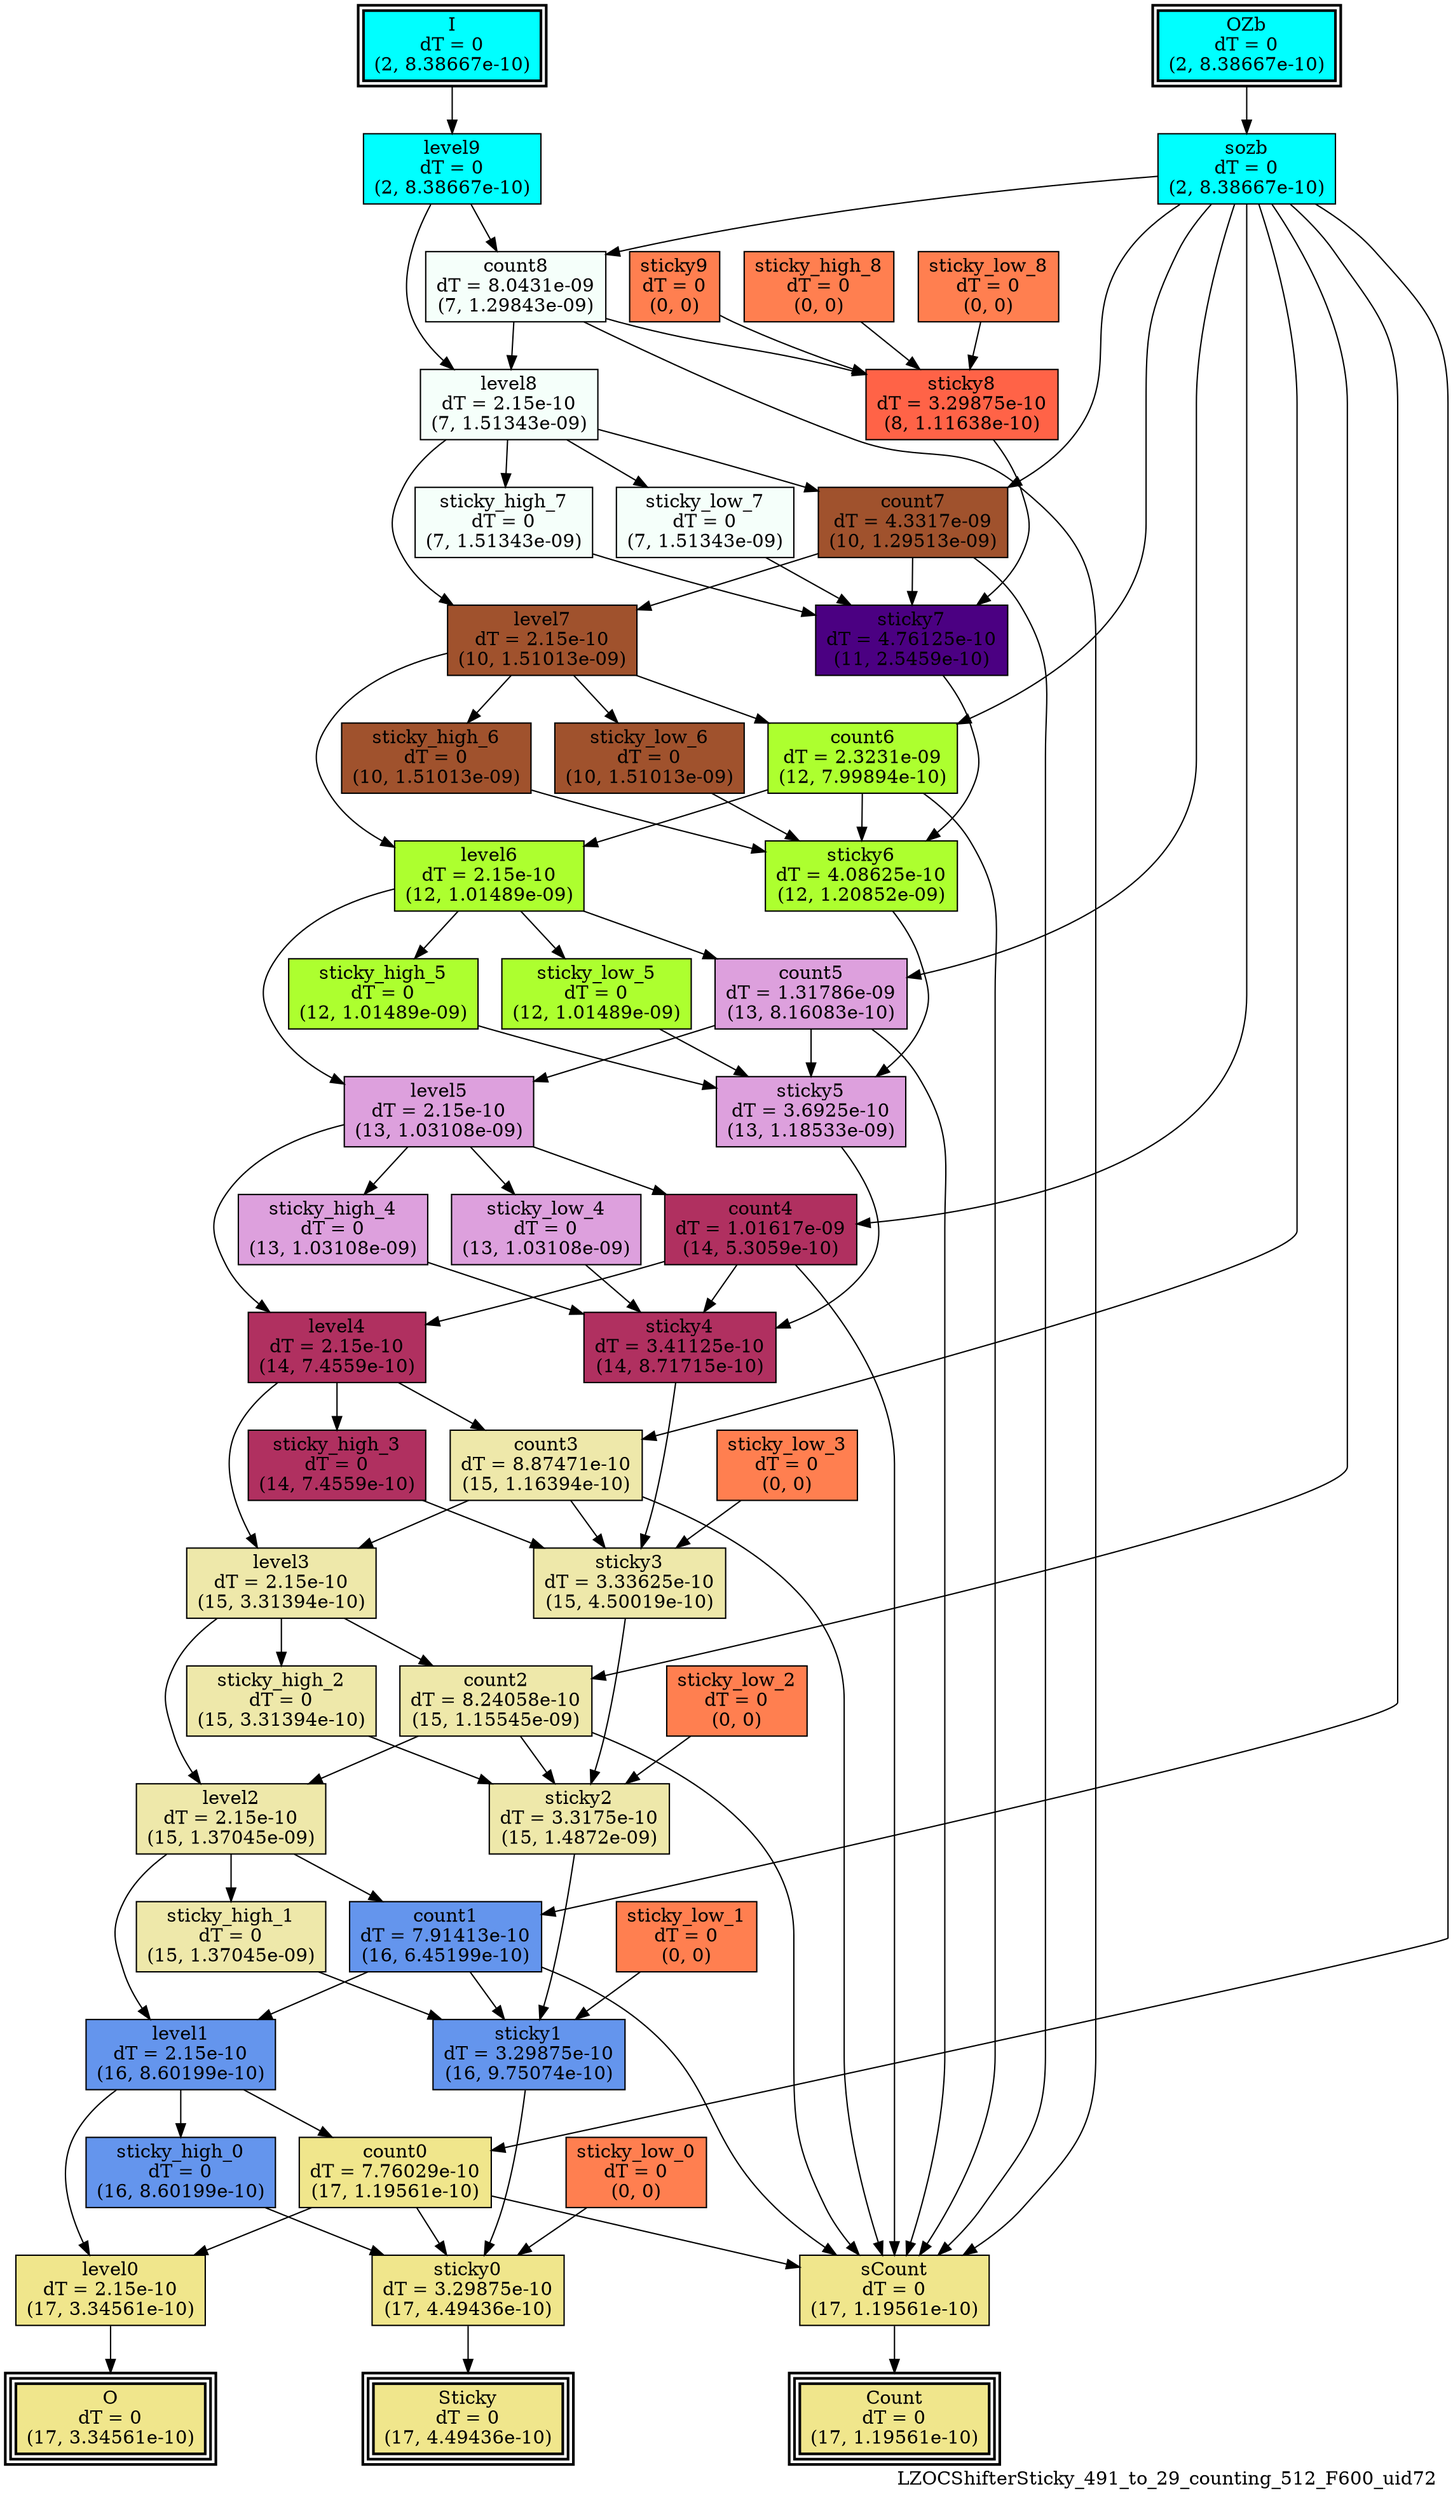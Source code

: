 digraph LZOCShifterSticky_491_to_29_counting_512_F600_uid72
{
	//graph drawing options
	label=LZOCShifterSticky_491_to_29_counting_512_F600_uid72;
	labelloc=bottom;
	labeljust=right;
	ratio=auto;
	nodesep=0.25;
	ranksep=0.5;

	//input/output signals of operator LZOCShifterSticky_491_to_29_counting_512_F600_uid72
	I__LZOCShifterSticky_491_to_29_counting_512_F600_uid72 [ label="I\ndT = 0\n(2, 8.38667e-10)", shape=box, color=black, style="bold, filled", fillcolor=cyan, peripheries=2 ];
	OZb__LZOCShifterSticky_491_to_29_counting_512_F600_uid72 [ label="OZb\ndT = 0\n(2, 8.38667e-10)", shape=box, color=black, style="bold, filled", fillcolor=cyan, peripheries=2 ];
	Count__LZOCShifterSticky_491_to_29_counting_512_F600_uid72 [ label="Count\ndT = 0\n(17, 1.19561e-10)", shape=box, color=black, style="bold, filled", fillcolor=khaki, peripheries=3 ];
	O__LZOCShifterSticky_491_to_29_counting_512_F600_uid72 [ label="O\ndT = 0\n(17, 3.34561e-10)", shape=box, color=black, style="bold, filled", fillcolor=khaki, peripheries=3 ];
	Sticky__LZOCShifterSticky_491_to_29_counting_512_F600_uid72 [ label="Sticky\ndT = 0\n(17, 4.49436e-10)", shape=box, color=black, style="bold, filled", fillcolor=khaki, peripheries=3 ];
	{rank=same I__LZOCShifterSticky_491_to_29_counting_512_F600_uid72, OZb__LZOCShifterSticky_491_to_29_counting_512_F600_uid72};
	{rank=same Count__LZOCShifterSticky_491_to_29_counting_512_F600_uid72, O__LZOCShifterSticky_491_to_29_counting_512_F600_uid72, Sticky__LZOCShifterSticky_491_to_29_counting_512_F600_uid72};
	//internal signals of operator LZOCShifterSticky_491_to_29_counting_512_F600_uid72
	level9__LZOCShifterSticky_491_to_29_counting_512_F600_uid72 [ label="level9\ndT = 0\n(2, 8.38667e-10)", shape=box, color=black, style=filled, fillcolor=cyan, peripheries=1 ];
	sozb__LZOCShifterSticky_491_to_29_counting_512_F600_uid72 [ label="sozb\ndT = 0\n(2, 8.38667e-10)", shape=box, color=black, style=filled, fillcolor=cyan, peripheries=1 ];
	sticky9__LZOCShifterSticky_491_to_29_counting_512_F600_uid72 [ label="sticky9\ndT = 0\n(0, 0)", shape=box, color=black, style=filled, fillcolor=coral, peripheries=1 ];
	count8__LZOCShifterSticky_491_to_29_counting_512_F600_uid72 [ label="count8\ndT = 8.0431e-09\n(7, 1.29843e-09)", shape=box, color=black, style=filled, fillcolor=mintcream, peripheries=1 ];
	level8__LZOCShifterSticky_491_to_29_counting_512_F600_uid72 [ label="level8\ndT = 2.15e-10\n(7, 1.51343e-09)", shape=box, color=black, style=filled, fillcolor=mintcream, peripheries=1 ];
	sticky_high_8__LZOCShifterSticky_491_to_29_counting_512_F600_uid72 [ label="sticky_high_8\ndT = 0\n(0, 0)", shape=box, color=black, style=filled, fillcolor=coral, peripheries=1 ];
	sticky_low_8__LZOCShifterSticky_491_to_29_counting_512_F600_uid72 [ label="sticky_low_8\ndT = 0\n(0, 0)", shape=box, color=black, style=filled, fillcolor=coral, peripheries=1 ];
	sticky8__LZOCShifterSticky_491_to_29_counting_512_F600_uid72 [ label="sticky8\ndT = 3.29875e-10\n(8, 1.11638e-10)", shape=box, color=black, style=filled, fillcolor=tomato, peripheries=1 ];
	count7__LZOCShifterSticky_491_to_29_counting_512_F600_uid72 [ label="count7\ndT = 4.3317e-09\n(10, 1.29513e-09)", shape=box, color=black, style=filled, fillcolor=sienna, peripheries=1 ];
	level7__LZOCShifterSticky_491_to_29_counting_512_F600_uid72 [ label="level7\ndT = 2.15e-10\n(10, 1.51013e-09)", shape=box, color=black, style=filled, fillcolor=sienna, peripheries=1 ];
	sticky_high_7__LZOCShifterSticky_491_to_29_counting_512_F600_uid72 [ label="sticky_high_7\ndT = 0\n(7, 1.51343e-09)", shape=box, color=black, style=filled, fillcolor=mintcream, peripheries=1 ];
	sticky_low_7__LZOCShifterSticky_491_to_29_counting_512_F600_uid72 [ label="sticky_low_7\ndT = 0\n(7, 1.51343e-09)", shape=box, color=black, style=filled, fillcolor=mintcream, peripheries=1 ];
	sticky7__LZOCShifterSticky_491_to_29_counting_512_F600_uid72 [ label="sticky7\ndT = 4.76125e-10\n(11, 2.5459e-10)", shape=box, color=black, style=filled, fillcolor=indigo, peripheries=1 ];
	count6__LZOCShifterSticky_491_to_29_counting_512_F600_uid72 [ label="count6\ndT = 2.3231e-09\n(12, 7.99894e-10)", shape=box, color=black, style=filled, fillcolor=greenyellow, peripheries=1 ];
	level6__LZOCShifterSticky_491_to_29_counting_512_F600_uid72 [ label="level6\ndT = 2.15e-10\n(12, 1.01489e-09)", shape=box, color=black, style=filled, fillcolor=greenyellow, peripheries=1 ];
	sticky_high_6__LZOCShifterSticky_491_to_29_counting_512_F600_uid72 [ label="sticky_high_6\ndT = 0\n(10, 1.51013e-09)", shape=box, color=black, style=filled, fillcolor=sienna, peripheries=1 ];
	sticky_low_6__LZOCShifterSticky_491_to_29_counting_512_F600_uid72 [ label="sticky_low_6\ndT = 0\n(10, 1.51013e-09)", shape=box, color=black, style=filled, fillcolor=sienna, peripheries=1 ];
	sticky6__LZOCShifterSticky_491_to_29_counting_512_F600_uid72 [ label="sticky6\ndT = 4.08625e-10\n(12, 1.20852e-09)", shape=box, color=black, style=filled, fillcolor=greenyellow, peripheries=1 ];
	count5__LZOCShifterSticky_491_to_29_counting_512_F600_uid72 [ label="count5\ndT = 1.31786e-09\n(13, 8.16083e-10)", shape=box, color=black, style=filled, fillcolor=plum, peripheries=1 ];
	level5__LZOCShifterSticky_491_to_29_counting_512_F600_uid72 [ label="level5\ndT = 2.15e-10\n(13, 1.03108e-09)", shape=box, color=black, style=filled, fillcolor=plum, peripheries=1 ];
	sticky_high_5__LZOCShifterSticky_491_to_29_counting_512_F600_uid72 [ label="sticky_high_5\ndT = 0\n(12, 1.01489e-09)", shape=box, color=black, style=filled, fillcolor=greenyellow, peripheries=1 ];
	sticky_low_5__LZOCShifterSticky_491_to_29_counting_512_F600_uid72 [ label="sticky_low_5\ndT = 0\n(12, 1.01489e-09)", shape=box, color=black, style=filled, fillcolor=greenyellow, peripheries=1 ];
	sticky5__LZOCShifterSticky_491_to_29_counting_512_F600_uid72 [ label="sticky5\ndT = 3.6925e-10\n(13, 1.18533e-09)", shape=box, color=black, style=filled, fillcolor=plum, peripheries=1 ];
	count4__LZOCShifterSticky_491_to_29_counting_512_F600_uid72 [ label="count4\ndT = 1.01617e-09\n(14, 5.3059e-10)", shape=box, color=black, style=filled, fillcolor=maroon, peripheries=1 ];
	level4__LZOCShifterSticky_491_to_29_counting_512_F600_uid72 [ label="level4\ndT = 2.15e-10\n(14, 7.4559e-10)", shape=box, color=black, style=filled, fillcolor=maroon, peripheries=1 ];
	sticky_high_4__LZOCShifterSticky_491_to_29_counting_512_F600_uid72 [ label="sticky_high_4\ndT = 0\n(13, 1.03108e-09)", shape=box, color=black, style=filled, fillcolor=plum, peripheries=1 ];
	sticky_low_4__LZOCShifterSticky_491_to_29_counting_512_F600_uid72 [ label="sticky_low_4\ndT = 0\n(13, 1.03108e-09)", shape=box, color=black, style=filled, fillcolor=plum, peripheries=1 ];
	sticky4__LZOCShifterSticky_491_to_29_counting_512_F600_uid72 [ label="sticky4\ndT = 3.41125e-10\n(14, 8.71715e-10)", shape=box, color=black, style=filled, fillcolor=maroon, peripheries=1 ];
	count3__LZOCShifterSticky_491_to_29_counting_512_F600_uid72 [ label="count3\ndT = 8.87471e-10\n(15, 1.16394e-10)", shape=box, color=black, style=filled, fillcolor=palegoldenrod, peripheries=1 ];
	level3__LZOCShifterSticky_491_to_29_counting_512_F600_uid72 [ label="level3\ndT = 2.15e-10\n(15, 3.31394e-10)", shape=box, color=black, style=filled, fillcolor=palegoldenrod, peripheries=1 ];
	sticky_high_3__LZOCShifterSticky_491_to_29_counting_512_F600_uid72 [ label="sticky_high_3\ndT = 0\n(14, 7.4559e-10)", shape=box, color=black, style=filled, fillcolor=maroon, peripheries=1 ];
	sticky_low_3__LZOCShifterSticky_491_to_29_counting_512_F600_uid72 [ label="sticky_low_3\ndT = 0\n(0, 0)", shape=box, color=black, style=filled, fillcolor=coral, peripheries=1 ];
	sticky3__LZOCShifterSticky_491_to_29_counting_512_F600_uid72 [ label="sticky3\ndT = 3.33625e-10\n(15, 4.50019e-10)", shape=box, color=black, style=filled, fillcolor=palegoldenrod, peripheries=1 ];
	count2__LZOCShifterSticky_491_to_29_counting_512_F600_uid72 [ label="count2\ndT = 8.24058e-10\n(15, 1.15545e-09)", shape=box, color=black, style=filled, fillcolor=palegoldenrod, peripheries=1 ];
	level2__LZOCShifterSticky_491_to_29_counting_512_F600_uid72 [ label="level2\ndT = 2.15e-10\n(15, 1.37045e-09)", shape=box, color=black, style=filled, fillcolor=palegoldenrod, peripheries=1 ];
	sticky_high_2__LZOCShifterSticky_491_to_29_counting_512_F600_uid72 [ label="sticky_high_2\ndT = 0\n(15, 3.31394e-10)", shape=box, color=black, style=filled, fillcolor=palegoldenrod, peripheries=1 ];
	sticky_low_2__LZOCShifterSticky_491_to_29_counting_512_F600_uid72 [ label="sticky_low_2\ndT = 0\n(0, 0)", shape=box, color=black, style=filled, fillcolor=coral, peripheries=1 ];
	sticky2__LZOCShifterSticky_491_to_29_counting_512_F600_uid72 [ label="sticky2\ndT = 3.3175e-10\n(15, 1.4872e-09)", shape=box, color=black, style=filled, fillcolor=palegoldenrod, peripheries=1 ];
	count1__LZOCShifterSticky_491_to_29_counting_512_F600_uid72 [ label="count1\ndT = 7.91413e-10\n(16, 6.45199e-10)", shape=box, color=black, style=filled, fillcolor=cornflowerblue, peripheries=1 ];
	level1__LZOCShifterSticky_491_to_29_counting_512_F600_uid72 [ label="level1\ndT = 2.15e-10\n(16, 8.60199e-10)", shape=box, color=black, style=filled, fillcolor=cornflowerblue, peripheries=1 ];
	sticky_high_1__LZOCShifterSticky_491_to_29_counting_512_F600_uid72 [ label="sticky_high_1\ndT = 0\n(15, 1.37045e-09)", shape=box, color=black, style=filled, fillcolor=palegoldenrod, peripheries=1 ];
	sticky_low_1__LZOCShifterSticky_491_to_29_counting_512_F600_uid72 [ label="sticky_low_1\ndT = 0\n(0, 0)", shape=box, color=black, style=filled, fillcolor=coral, peripheries=1 ];
	sticky1__LZOCShifterSticky_491_to_29_counting_512_F600_uid72 [ label="sticky1\ndT = 3.29875e-10\n(16, 9.75074e-10)", shape=box, color=black, style=filled, fillcolor=cornflowerblue, peripheries=1 ];
	count0__LZOCShifterSticky_491_to_29_counting_512_F600_uid72 [ label="count0\ndT = 7.76029e-10\n(17, 1.19561e-10)", shape=box, color=black, style=filled, fillcolor=khaki, peripheries=1 ];
	level0__LZOCShifterSticky_491_to_29_counting_512_F600_uid72 [ label="level0\ndT = 2.15e-10\n(17, 3.34561e-10)", shape=box, color=black, style=filled, fillcolor=khaki, peripheries=1 ];
	sticky_high_0__LZOCShifterSticky_491_to_29_counting_512_F600_uid72 [ label="sticky_high_0\ndT = 0\n(16, 8.60199e-10)", shape=box, color=black, style=filled, fillcolor=cornflowerblue, peripheries=1 ];
	sticky_low_0__LZOCShifterSticky_491_to_29_counting_512_F600_uid72 [ label="sticky_low_0\ndT = 0\n(0, 0)", shape=box, color=black, style=filled, fillcolor=coral, peripheries=1 ];
	sticky0__LZOCShifterSticky_491_to_29_counting_512_F600_uid72 [ label="sticky0\ndT = 3.29875e-10\n(17, 4.49436e-10)", shape=box, color=black, style=filled, fillcolor=khaki, peripheries=1 ];
	sCount__LZOCShifterSticky_491_to_29_counting_512_F600_uid72 [ label="sCount\ndT = 0\n(17, 1.19561e-10)", shape=box, color=black, style=filled, fillcolor=khaki, peripheries=1 ];

	//subcomponents of operator LZOCShifterSticky_491_to_29_counting_512_F600_uid72

	//input and internal signal connections of operator LZOCShifterSticky_491_to_29_counting_512_F600_uid72
	I__LZOCShifterSticky_491_to_29_counting_512_F600_uid72 -> level9__LZOCShifterSticky_491_to_29_counting_512_F600_uid72 [ arrowhead=normal, arrowsize=1.0, arrowtail=normal, color=black, dir=forward  ];
	OZb__LZOCShifterSticky_491_to_29_counting_512_F600_uid72 -> sozb__LZOCShifterSticky_491_to_29_counting_512_F600_uid72 [ arrowhead=normal, arrowsize=1.0, arrowtail=normal, color=black, dir=forward  ];
	level9__LZOCShifterSticky_491_to_29_counting_512_F600_uid72 -> count8__LZOCShifterSticky_491_to_29_counting_512_F600_uid72 [ arrowhead=normal, arrowsize=1.0, arrowtail=normal, color=black, dir=forward  ];
	level9__LZOCShifterSticky_491_to_29_counting_512_F600_uid72 -> level8__LZOCShifterSticky_491_to_29_counting_512_F600_uid72 [ arrowhead=normal, arrowsize=1.0, arrowtail=normal, color=black, dir=forward  ];
	sozb__LZOCShifterSticky_491_to_29_counting_512_F600_uid72 -> count8__LZOCShifterSticky_491_to_29_counting_512_F600_uid72 [ arrowhead=normal, arrowsize=1.0, arrowtail=normal, color=black, dir=forward  ];
	sozb__LZOCShifterSticky_491_to_29_counting_512_F600_uid72 -> count7__LZOCShifterSticky_491_to_29_counting_512_F600_uid72 [ arrowhead=normal, arrowsize=1.0, arrowtail=normal, color=black, dir=forward  ];
	sozb__LZOCShifterSticky_491_to_29_counting_512_F600_uid72 -> count6__LZOCShifterSticky_491_to_29_counting_512_F600_uid72 [ arrowhead=normal, arrowsize=1.0, arrowtail=normal, color=black, dir=forward  ];
	sozb__LZOCShifterSticky_491_to_29_counting_512_F600_uid72 -> count5__LZOCShifterSticky_491_to_29_counting_512_F600_uid72 [ arrowhead=normal, arrowsize=1.0, arrowtail=normal, color=black, dir=forward  ];
	sozb__LZOCShifterSticky_491_to_29_counting_512_F600_uid72 -> count4__LZOCShifterSticky_491_to_29_counting_512_F600_uid72 [ arrowhead=normal, arrowsize=1.0, arrowtail=normal, color=black, dir=forward  ];
	sozb__LZOCShifterSticky_491_to_29_counting_512_F600_uid72 -> count3__LZOCShifterSticky_491_to_29_counting_512_F600_uid72 [ arrowhead=normal, arrowsize=1.0, arrowtail=normal, color=black, dir=forward  ];
	sozb__LZOCShifterSticky_491_to_29_counting_512_F600_uid72 -> count2__LZOCShifterSticky_491_to_29_counting_512_F600_uid72 [ arrowhead=normal, arrowsize=1.0, arrowtail=normal, color=black, dir=forward  ];
	sozb__LZOCShifterSticky_491_to_29_counting_512_F600_uid72 -> count1__LZOCShifterSticky_491_to_29_counting_512_F600_uid72 [ arrowhead=normal, arrowsize=1.0, arrowtail=normal, color=black, dir=forward  ];
	sozb__LZOCShifterSticky_491_to_29_counting_512_F600_uid72 -> count0__LZOCShifterSticky_491_to_29_counting_512_F600_uid72 [ arrowhead=normal, arrowsize=1.0, arrowtail=normal, color=black, dir=forward  ];
	sticky9__LZOCShifterSticky_491_to_29_counting_512_F600_uid72 -> sticky8__LZOCShifterSticky_491_to_29_counting_512_F600_uid72 [ arrowhead=normal, arrowsize=1.0, arrowtail=normal, color=black, dir=forward  ];
	count8__LZOCShifterSticky_491_to_29_counting_512_F600_uid72 -> level8__LZOCShifterSticky_491_to_29_counting_512_F600_uid72 [ arrowhead=normal, arrowsize=1.0, arrowtail=normal, color=black, dir=forward  ];
	count8__LZOCShifterSticky_491_to_29_counting_512_F600_uid72 -> sticky8__LZOCShifterSticky_491_to_29_counting_512_F600_uid72 [ arrowhead=normal, arrowsize=1.0, arrowtail=normal, color=black, dir=forward  ];
	count8__LZOCShifterSticky_491_to_29_counting_512_F600_uid72 -> sCount__LZOCShifterSticky_491_to_29_counting_512_F600_uid72 [ arrowhead=normal, arrowsize=1.0, arrowtail=normal, color=black, dir=forward  ];
	level8__LZOCShifterSticky_491_to_29_counting_512_F600_uid72 -> count7__LZOCShifterSticky_491_to_29_counting_512_F600_uid72 [ arrowhead=normal, arrowsize=1.0, arrowtail=normal, color=black, dir=forward  ];
	level8__LZOCShifterSticky_491_to_29_counting_512_F600_uid72 -> level7__LZOCShifterSticky_491_to_29_counting_512_F600_uid72 [ arrowhead=normal, arrowsize=1.0, arrowtail=normal, color=black, dir=forward  ];
	level8__LZOCShifterSticky_491_to_29_counting_512_F600_uid72 -> sticky_high_7__LZOCShifterSticky_491_to_29_counting_512_F600_uid72 [ arrowhead=normal, arrowsize=1.0, arrowtail=normal, color=black, dir=forward  ];
	level8__LZOCShifterSticky_491_to_29_counting_512_F600_uid72 -> sticky_low_7__LZOCShifterSticky_491_to_29_counting_512_F600_uid72 [ arrowhead=normal, arrowsize=1.0, arrowtail=normal, color=black, dir=forward  ];
	sticky_high_8__LZOCShifterSticky_491_to_29_counting_512_F600_uid72 -> sticky8__LZOCShifterSticky_491_to_29_counting_512_F600_uid72 [ arrowhead=normal, arrowsize=1.0, arrowtail=normal, color=black, dir=forward  ];
	sticky_low_8__LZOCShifterSticky_491_to_29_counting_512_F600_uid72 -> sticky8__LZOCShifterSticky_491_to_29_counting_512_F600_uid72 [ arrowhead=normal, arrowsize=1.0, arrowtail=normal, color=black, dir=forward  ];
	sticky8__LZOCShifterSticky_491_to_29_counting_512_F600_uid72 -> sticky7__LZOCShifterSticky_491_to_29_counting_512_F600_uid72 [ arrowhead=normal, arrowsize=1.0, arrowtail=normal, color=black, dir=forward  ];
	count7__LZOCShifterSticky_491_to_29_counting_512_F600_uid72 -> level7__LZOCShifterSticky_491_to_29_counting_512_F600_uid72 [ arrowhead=normal, arrowsize=1.0, arrowtail=normal, color=black, dir=forward  ];
	count7__LZOCShifterSticky_491_to_29_counting_512_F600_uid72 -> sticky7__LZOCShifterSticky_491_to_29_counting_512_F600_uid72 [ arrowhead=normal, arrowsize=1.0, arrowtail=normal, color=black, dir=forward  ];
	count7__LZOCShifterSticky_491_to_29_counting_512_F600_uid72 -> sCount__LZOCShifterSticky_491_to_29_counting_512_F600_uid72 [ arrowhead=normal, arrowsize=1.0, arrowtail=normal, color=black, dir=forward  ];
	level7__LZOCShifterSticky_491_to_29_counting_512_F600_uid72 -> count6__LZOCShifterSticky_491_to_29_counting_512_F600_uid72 [ arrowhead=normal, arrowsize=1.0, arrowtail=normal, color=black, dir=forward  ];
	level7__LZOCShifterSticky_491_to_29_counting_512_F600_uid72 -> level6__LZOCShifterSticky_491_to_29_counting_512_F600_uid72 [ arrowhead=normal, arrowsize=1.0, arrowtail=normal, color=black, dir=forward  ];
	level7__LZOCShifterSticky_491_to_29_counting_512_F600_uid72 -> sticky_high_6__LZOCShifterSticky_491_to_29_counting_512_F600_uid72 [ arrowhead=normal, arrowsize=1.0, arrowtail=normal, color=black, dir=forward  ];
	level7__LZOCShifterSticky_491_to_29_counting_512_F600_uid72 -> sticky_low_6__LZOCShifterSticky_491_to_29_counting_512_F600_uid72 [ arrowhead=normal, arrowsize=1.0, arrowtail=normal, color=black, dir=forward  ];
	sticky_high_7__LZOCShifterSticky_491_to_29_counting_512_F600_uid72 -> sticky7__LZOCShifterSticky_491_to_29_counting_512_F600_uid72 [ arrowhead=normal, arrowsize=1.0, arrowtail=normal, color=black, dir=forward  ];
	sticky_low_7__LZOCShifterSticky_491_to_29_counting_512_F600_uid72 -> sticky7__LZOCShifterSticky_491_to_29_counting_512_F600_uid72 [ arrowhead=normal, arrowsize=1.0, arrowtail=normal, color=black, dir=forward  ];
	sticky7__LZOCShifterSticky_491_to_29_counting_512_F600_uid72 -> sticky6__LZOCShifterSticky_491_to_29_counting_512_F600_uid72 [ arrowhead=normal, arrowsize=1.0, arrowtail=normal, color=black, dir=forward  ];
	count6__LZOCShifterSticky_491_to_29_counting_512_F600_uid72 -> level6__LZOCShifterSticky_491_to_29_counting_512_F600_uid72 [ arrowhead=normal, arrowsize=1.0, arrowtail=normal, color=black, dir=forward  ];
	count6__LZOCShifterSticky_491_to_29_counting_512_F600_uid72 -> sticky6__LZOCShifterSticky_491_to_29_counting_512_F600_uid72 [ arrowhead=normal, arrowsize=1.0, arrowtail=normal, color=black, dir=forward  ];
	count6__LZOCShifterSticky_491_to_29_counting_512_F600_uid72 -> sCount__LZOCShifterSticky_491_to_29_counting_512_F600_uid72 [ arrowhead=normal, arrowsize=1.0, arrowtail=normal, color=black, dir=forward  ];
	level6__LZOCShifterSticky_491_to_29_counting_512_F600_uid72 -> count5__LZOCShifterSticky_491_to_29_counting_512_F600_uid72 [ arrowhead=normal, arrowsize=1.0, arrowtail=normal, color=black, dir=forward  ];
	level6__LZOCShifterSticky_491_to_29_counting_512_F600_uid72 -> level5__LZOCShifterSticky_491_to_29_counting_512_F600_uid72 [ arrowhead=normal, arrowsize=1.0, arrowtail=normal, color=black, dir=forward  ];
	level6__LZOCShifterSticky_491_to_29_counting_512_F600_uid72 -> sticky_high_5__LZOCShifterSticky_491_to_29_counting_512_F600_uid72 [ arrowhead=normal, arrowsize=1.0, arrowtail=normal, color=black, dir=forward  ];
	level6__LZOCShifterSticky_491_to_29_counting_512_F600_uid72 -> sticky_low_5__LZOCShifterSticky_491_to_29_counting_512_F600_uid72 [ arrowhead=normal, arrowsize=1.0, arrowtail=normal, color=black, dir=forward  ];
	sticky_high_6__LZOCShifterSticky_491_to_29_counting_512_F600_uid72 -> sticky6__LZOCShifterSticky_491_to_29_counting_512_F600_uid72 [ arrowhead=normal, arrowsize=1.0, arrowtail=normal, color=black, dir=forward  ];
	sticky_low_6__LZOCShifterSticky_491_to_29_counting_512_F600_uid72 -> sticky6__LZOCShifterSticky_491_to_29_counting_512_F600_uid72 [ arrowhead=normal, arrowsize=1.0, arrowtail=normal, color=black, dir=forward  ];
	sticky6__LZOCShifterSticky_491_to_29_counting_512_F600_uid72 -> sticky5__LZOCShifterSticky_491_to_29_counting_512_F600_uid72 [ arrowhead=normal, arrowsize=1.0, arrowtail=normal, color=black, dir=forward  ];
	count5__LZOCShifterSticky_491_to_29_counting_512_F600_uid72 -> level5__LZOCShifterSticky_491_to_29_counting_512_F600_uid72 [ arrowhead=normal, arrowsize=1.0, arrowtail=normal, color=black, dir=forward  ];
	count5__LZOCShifterSticky_491_to_29_counting_512_F600_uid72 -> sticky5__LZOCShifterSticky_491_to_29_counting_512_F600_uid72 [ arrowhead=normal, arrowsize=1.0, arrowtail=normal, color=black, dir=forward  ];
	count5__LZOCShifterSticky_491_to_29_counting_512_F600_uid72 -> sCount__LZOCShifterSticky_491_to_29_counting_512_F600_uid72 [ arrowhead=normal, arrowsize=1.0, arrowtail=normal, color=black, dir=forward  ];
	level5__LZOCShifterSticky_491_to_29_counting_512_F600_uid72 -> count4__LZOCShifterSticky_491_to_29_counting_512_F600_uid72 [ arrowhead=normal, arrowsize=1.0, arrowtail=normal, color=black, dir=forward  ];
	level5__LZOCShifterSticky_491_to_29_counting_512_F600_uid72 -> level4__LZOCShifterSticky_491_to_29_counting_512_F600_uid72 [ arrowhead=normal, arrowsize=1.0, arrowtail=normal, color=black, dir=forward  ];
	level5__LZOCShifterSticky_491_to_29_counting_512_F600_uid72 -> sticky_high_4__LZOCShifterSticky_491_to_29_counting_512_F600_uid72 [ arrowhead=normal, arrowsize=1.0, arrowtail=normal, color=black, dir=forward  ];
	level5__LZOCShifterSticky_491_to_29_counting_512_F600_uid72 -> sticky_low_4__LZOCShifterSticky_491_to_29_counting_512_F600_uid72 [ arrowhead=normal, arrowsize=1.0, arrowtail=normal, color=black, dir=forward  ];
	sticky_high_5__LZOCShifterSticky_491_to_29_counting_512_F600_uid72 -> sticky5__LZOCShifterSticky_491_to_29_counting_512_F600_uid72 [ arrowhead=normal, arrowsize=1.0, arrowtail=normal, color=black, dir=forward  ];
	sticky_low_5__LZOCShifterSticky_491_to_29_counting_512_F600_uid72 -> sticky5__LZOCShifterSticky_491_to_29_counting_512_F600_uid72 [ arrowhead=normal, arrowsize=1.0, arrowtail=normal, color=black, dir=forward  ];
	sticky5__LZOCShifterSticky_491_to_29_counting_512_F600_uid72 -> sticky4__LZOCShifterSticky_491_to_29_counting_512_F600_uid72 [ arrowhead=normal, arrowsize=1.0, arrowtail=normal, color=black, dir=forward  ];
	count4__LZOCShifterSticky_491_to_29_counting_512_F600_uid72 -> level4__LZOCShifterSticky_491_to_29_counting_512_F600_uid72 [ arrowhead=normal, arrowsize=1.0, arrowtail=normal, color=black, dir=forward  ];
	count4__LZOCShifterSticky_491_to_29_counting_512_F600_uid72 -> sticky4__LZOCShifterSticky_491_to_29_counting_512_F600_uid72 [ arrowhead=normal, arrowsize=1.0, arrowtail=normal, color=black, dir=forward  ];
	count4__LZOCShifterSticky_491_to_29_counting_512_F600_uid72 -> sCount__LZOCShifterSticky_491_to_29_counting_512_F600_uid72 [ arrowhead=normal, arrowsize=1.0, arrowtail=normal, color=black, dir=forward  ];
	level4__LZOCShifterSticky_491_to_29_counting_512_F600_uid72 -> count3__LZOCShifterSticky_491_to_29_counting_512_F600_uid72 [ arrowhead=normal, arrowsize=1.0, arrowtail=normal, color=black, dir=forward  ];
	level4__LZOCShifterSticky_491_to_29_counting_512_F600_uid72 -> level3__LZOCShifterSticky_491_to_29_counting_512_F600_uid72 [ arrowhead=normal, arrowsize=1.0, arrowtail=normal, color=black, dir=forward  ];
	level4__LZOCShifterSticky_491_to_29_counting_512_F600_uid72 -> sticky_high_3__LZOCShifterSticky_491_to_29_counting_512_F600_uid72 [ arrowhead=normal, arrowsize=1.0, arrowtail=normal, color=black, dir=forward  ];
	sticky_high_4__LZOCShifterSticky_491_to_29_counting_512_F600_uid72 -> sticky4__LZOCShifterSticky_491_to_29_counting_512_F600_uid72 [ arrowhead=normal, arrowsize=1.0, arrowtail=normal, color=black, dir=forward  ];
	sticky_low_4__LZOCShifterSticky_491_to_29_counting_512_F600_uid72 -> sticky4__LZOCShifterSticky_491_to_29_counting_512_F600_uid72 [ arrowhead=normal, arrowsize=1.0, arrowtail=normal, color=black, dir=forward  ];
	sticky4__LZOCShifterSticky_491_to_29_counting_512_F600_uid72 -> sticky3__LZOCShifterSticky_491_to_29_counting_512_F600_uid72 [ arrowhead=normal, arrowsize=1.0, arrowtail=normal, color=black, dir=forward  ];
	count3__LZOCShifterSticky_491_to_29_counting_512_F600_uid72 -> level3__LZOCShifterSticky_491_to_29_counting_512_F600_uid72 [ arrowhead=normal, arrowsize=1.0, arrowtail=normal, color=black, dir=forward  ];
	count3__LZOCShifterSticky_491_to_29_counting_512_F600_uid72 -> sticky3__LZOCShifterSticky_491_to_29_counting_512_F600_uid72 [ arrowhead=normal, arrowsize=1.0, arrowtail=normal, color=black, dir=forward  ];
	count3__LZOCShifterSticky_491_to_29_counting_512_F600_uid72 -> sCount__LZOCShifterSticky_491_to_29_counting_512_F600_uid72 [ arrowhead=normal, arrowsize=1.0, arrowtail=normal, color=black, dir=forward  ];
	level3__LZOCShifterSticky_491_to_29_counting_512_F600_uid72 -> count2__LZOCShifterSticky_491_to_29_counting_512_F600_uid72 [ arrowhead=normal, arrowsize=1.0, arrowtail=normal, color=black, dir=forward  ];
	level3__LZOCShifterSticky_491_to_29_counting_512_F600_uid72 -> level2__LZOCShifterSticky_491_to_29_counting_512_F600_uid72 [ arrowhead=normal, arrowsize=1.0, arrowtail=normal, color=black, dir=forward  ];
	level3__LZOCShifterSticky_491_to_29_counting_512_F600_uid72 -> sticky_high_2__LZOCShifterSticky_491_to_29_counting_512_F600_uid72 [ arrowhead=normal, arrowsize=1.0, arrowtail=normal, color=black, dir=forward  ];
	sticky_high_3__LZOCShifterSticky_491_to_29_counting_512_F600_uid72 -> sticky3__LZOCShifterSticky_491_to_29_counting_512_F600_uid72 [ arrowhead=normal, arrowsize=1.0, arrowtail=normal, color=black, dir=forward  ];
	sticky_low_3__LZOCShifterSticky_491_to_29_counting_512_F600_uid72 -> sticky3__LZOCShifterSticky_491_to_29_counting_512_F600_uid72 [ arrowhead=normal, arrowsize=1.0, arrowtail=normal, color=black, dir=forward  ];
	sticky3__LZOCShifterSticky_491_to_29_counting_512_F600_uid72 -> sticky2__LZOCShifterSticky_491_to_29_counting_512_F600_uid72 [ arrowhead=normal, arrowsize=1.0, arrowtail=normal, color=black, dir=forward  ];
	count2__LZOCShifterSticky_491_to_29_counting_512_F600_uid72 -> level2__LZOCShifterSticky_491_to_29_counting_512_F600_uid72 [ arrowhead=normal, arrowsize=1.0, arrowtail=normal, color=black, dir=forward  ];
	count2__LZOCShifterSticky_491_to_29_counting_512_F600_uid72 -> sticky2__LZOCShifterSticky_491_to_29_counting_512_F600_uid72 [ arrowhead=normal, arrowsize=1.0, arrowtail=normal, color=black, dir=forward  ];
	count2__LZOCShifterSticky_491_to_29_counting_512_F600_uid72 -> sCount__LZOCShifterSticky_491_to_29_counting_512_F600_uid72 [ arrowhead=normal, arrowsize=1.0, arrowtail=normal, color=black, dir=forward  ];
	level2__LZOCShifterSticky_491_to_29_counting_512_F600_uid72 -> count1__LZOCShifterSticky_491_to_29_counting_512_F600_uid72 [ arrowhead=normal, arrowsize=1.0, arrowtail=normal, color=black, dir=forward  ];
	level2__LZOCShifterSticky_491_to_29_counting_512_F600_uid72 -> level1__LZOCShifterSticky_491_to_29_counting_512_F600_uid72 [ arrowhead=normal, arrowsize=1.0, arrowtail=normal, color=black, dir=forward  ];
	level2__LZOCShifterSticky_491_to_29_counting_512_F600_uid72 -> sticky_high_1__LZOCShifterSticky_491_to_29_counting_512_F600_uid72 [ arrowhead=normal, arrowsize=1.0, arrowtail=normal, color=black, dir=forward  ];
	sticky_high_2__LZOCShifterSticky_491_to_29_counting_512_F600_uid72 -> sticky2__LZOCShifterSticky_491_to_29_counting_512_F600_uid72 [ arrowhead=normal, arrowsize=1.0, arrowtail=normal, color=black, dir=forward  ];
	sticky_low_2__LZOCShifterSticky_491_to_29_counting_512_F600_uid72 -> sticky2__LZOCShifterSticky_491_to_29_counting_512_F600_uid72 [ arrowhead=normal, arrowsize=1.0, arrowtail=normal, color=black, dir=forward  ];
	sticky2__LZOCShifterSticky_491_to_29_counting_512_F600_uid72 -> sticky1__LZOCShifterSticky_491_to_29_counting_512_F600_uid72 [ arrowhead=normal, arrowsize=1.0, arrowtail=normal, color=black, dir=forward  ];
	count1__LZOCShifterSticky_491_to_29_counting_512_F600_uid72 -> level1__LZOCShifterSticky_491_to_29_counting_512_F600_uid72 [ arrowhead=normal, arrowsize=1.0, arrowtail=normal, color=black, dir=forward  ];
	count1__LZOCShifterSticky_491_to_29_counting_512_F600_uid72 -> sticky1__LZOCShifterSticky_491_to_29_counting_512_F600_uid72 [ arrowhead=normal, arrowsize=1.0, arrowtail=normal, color=black, dir=forward  ];
	count1__LZOCShifterSticky_491_to_29_counting_512_F600_uid72 -> sCount__LZOCShifterSticky_491_to_29_counting_512_F600_uid72 [ arrowhead=normal, arrowsize=1.0, arrowtail=normal, color=black, dir=forward  ];
	level1__LZOCShifterSticky_491_to_29_counting_512_F600_uid72 -> count0__LZOCShifterSticky_491_to_29_counting_512_F600_uid72 [ arrowhead=normal, arrowsize=1.0, arrowtail=normal, color=black, dir=forward  ];
	level1__LZOCShifterSticky_491_to_29_counting_512_F600_uid72 -> level0__LZOCShifterSticky_491_to_29_counting_512_F600_uid72 [ arrowhead=normal, arrowsize=1.0, arrowtail=normal, color=black, dir=forward  ];
	level1__LZOCShifterSticky_491_to_29_counting_512_F600_uid72 -> sticky_high_0__LZOCShifterSticky_491_to_29_counting_512_F600_uid72 [ arrowhead=normal, arrowsize=1.0, arrowtail=normal, color=black, dir=forward  ];
	sticky_high_1__LZOCShifterSticky_491_to_29_counting_512_F600_uid72 -> sticky1__LZOCShifterSticky_491_to_29_counting_512_F600_uid72 [ arrowhead=normal, arrowsize=1.0, arrowtail=normal, color=black, dir=forward  ];
	sticky_low_1__LZOCShifterSticky_491_to_29_counting_512_F600_uid72 -> sticky1__LZOCShifterSticky_491_to_29_counting_512_F600_uid72 [ arrowhead=normal, arrowsize=1.0, arrowtail=normal, color=black, dir=forward  ];
	sticky1__LZOCShifterSticky_491_to_29_counting_512_F600_uid72 -> sticky0__LZOCShifterSticky_491_to_29_counting_512_F600_uid72 [ arrowhead=normal, arrowsize=1.0, arrowtail=normal, color=black, dir=forward  ];
	count0__LZOCShifterSticky_491_to_29_counting_512_F600_uid72 -> level0__LZOCShifterSticky_491_to_29_counting_512_F600_uid72 [ arrowhead=normal, arrowsize=1.0, arrowtail=normal, color=black, dir=forward  ];
	count0__LZOCShifterSticky_491_to_29_counting_512_F600_uid72 -> sticky0__LZOCShifterSticky_491_to_29_counting_512_F600_uid72 [ arrowhead=normal, arrowsize=1.0, arrowtail=normal, color=black, dir=forward  ];
	count0__LZOCShifterSticky_491_to_29_counting_512_F600_uid72 -> sCount__LZOCShifterSticky_491_to_29_counting_512_F600_uid72 [ arrowhead=normal, arrowsize=1.0, arrowtail=normal, color=black, dir=forward  ];
	level0__LZOCShifterSticky_491_to_29_counting_512_F600_uid72 -> O__LZOCShifterSticky_491_to_29_counting_512_F600_uid72 [ arrowhead=normal, arrowsize=1.0, arrowtail=normal, color=black, dir=forward  ];
	sticky_high_0__LZOCShifterSticky_491_to_29_counting_512_F600_uid72 -> sticky0__LZOCShifterSticky_491_to_29_counting_512_F600_uid72 [ arrowhead=normal, arrowsize=1.0, arrowtail=normal, color=black, dir=forward  ];
	sticky_low_0__LZOCShifterSticky_491_to_29_counting_512_F600_uid72 -> sticky0__LZOCShifterSticky_491_to_29_counting_512_F600_uid72 [ arrowhead=normal, arrowsize=1.0, arrowtail=normal, color=black, dir=forward  ];
	sticky0__LZOCShifterSticky_491_to_29_counting_512_F600_uid72 -> Sticky__LZOCShifterSticky_491_to_29_counting_512_F600_uid72 [ arrowhead=normal, arrowsize=1.0, arrowtail=normal, color=black, dir=forward  ];
	sCount__LZOCShifterSticky_491_to_29_counting_512_F600_uid72 -> Count__LZOCShifterSticky_491_to_29_counting_512_F600_uid72 [ arrowhead=normal, arrowsize=1.0, arrowtail=normal, color=black, dir=forward  ];
}

